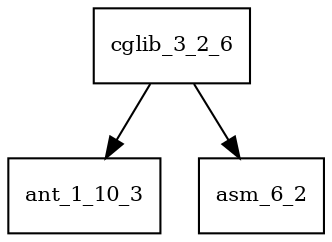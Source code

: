 digraph cglib_3_2_6_dependencies {
  node [shape = box, fontsize=10.0];
  cglib_3_2_6 -> ant_1_10_3;
  cglib_3_2_6 -> asm_6_2;
}
